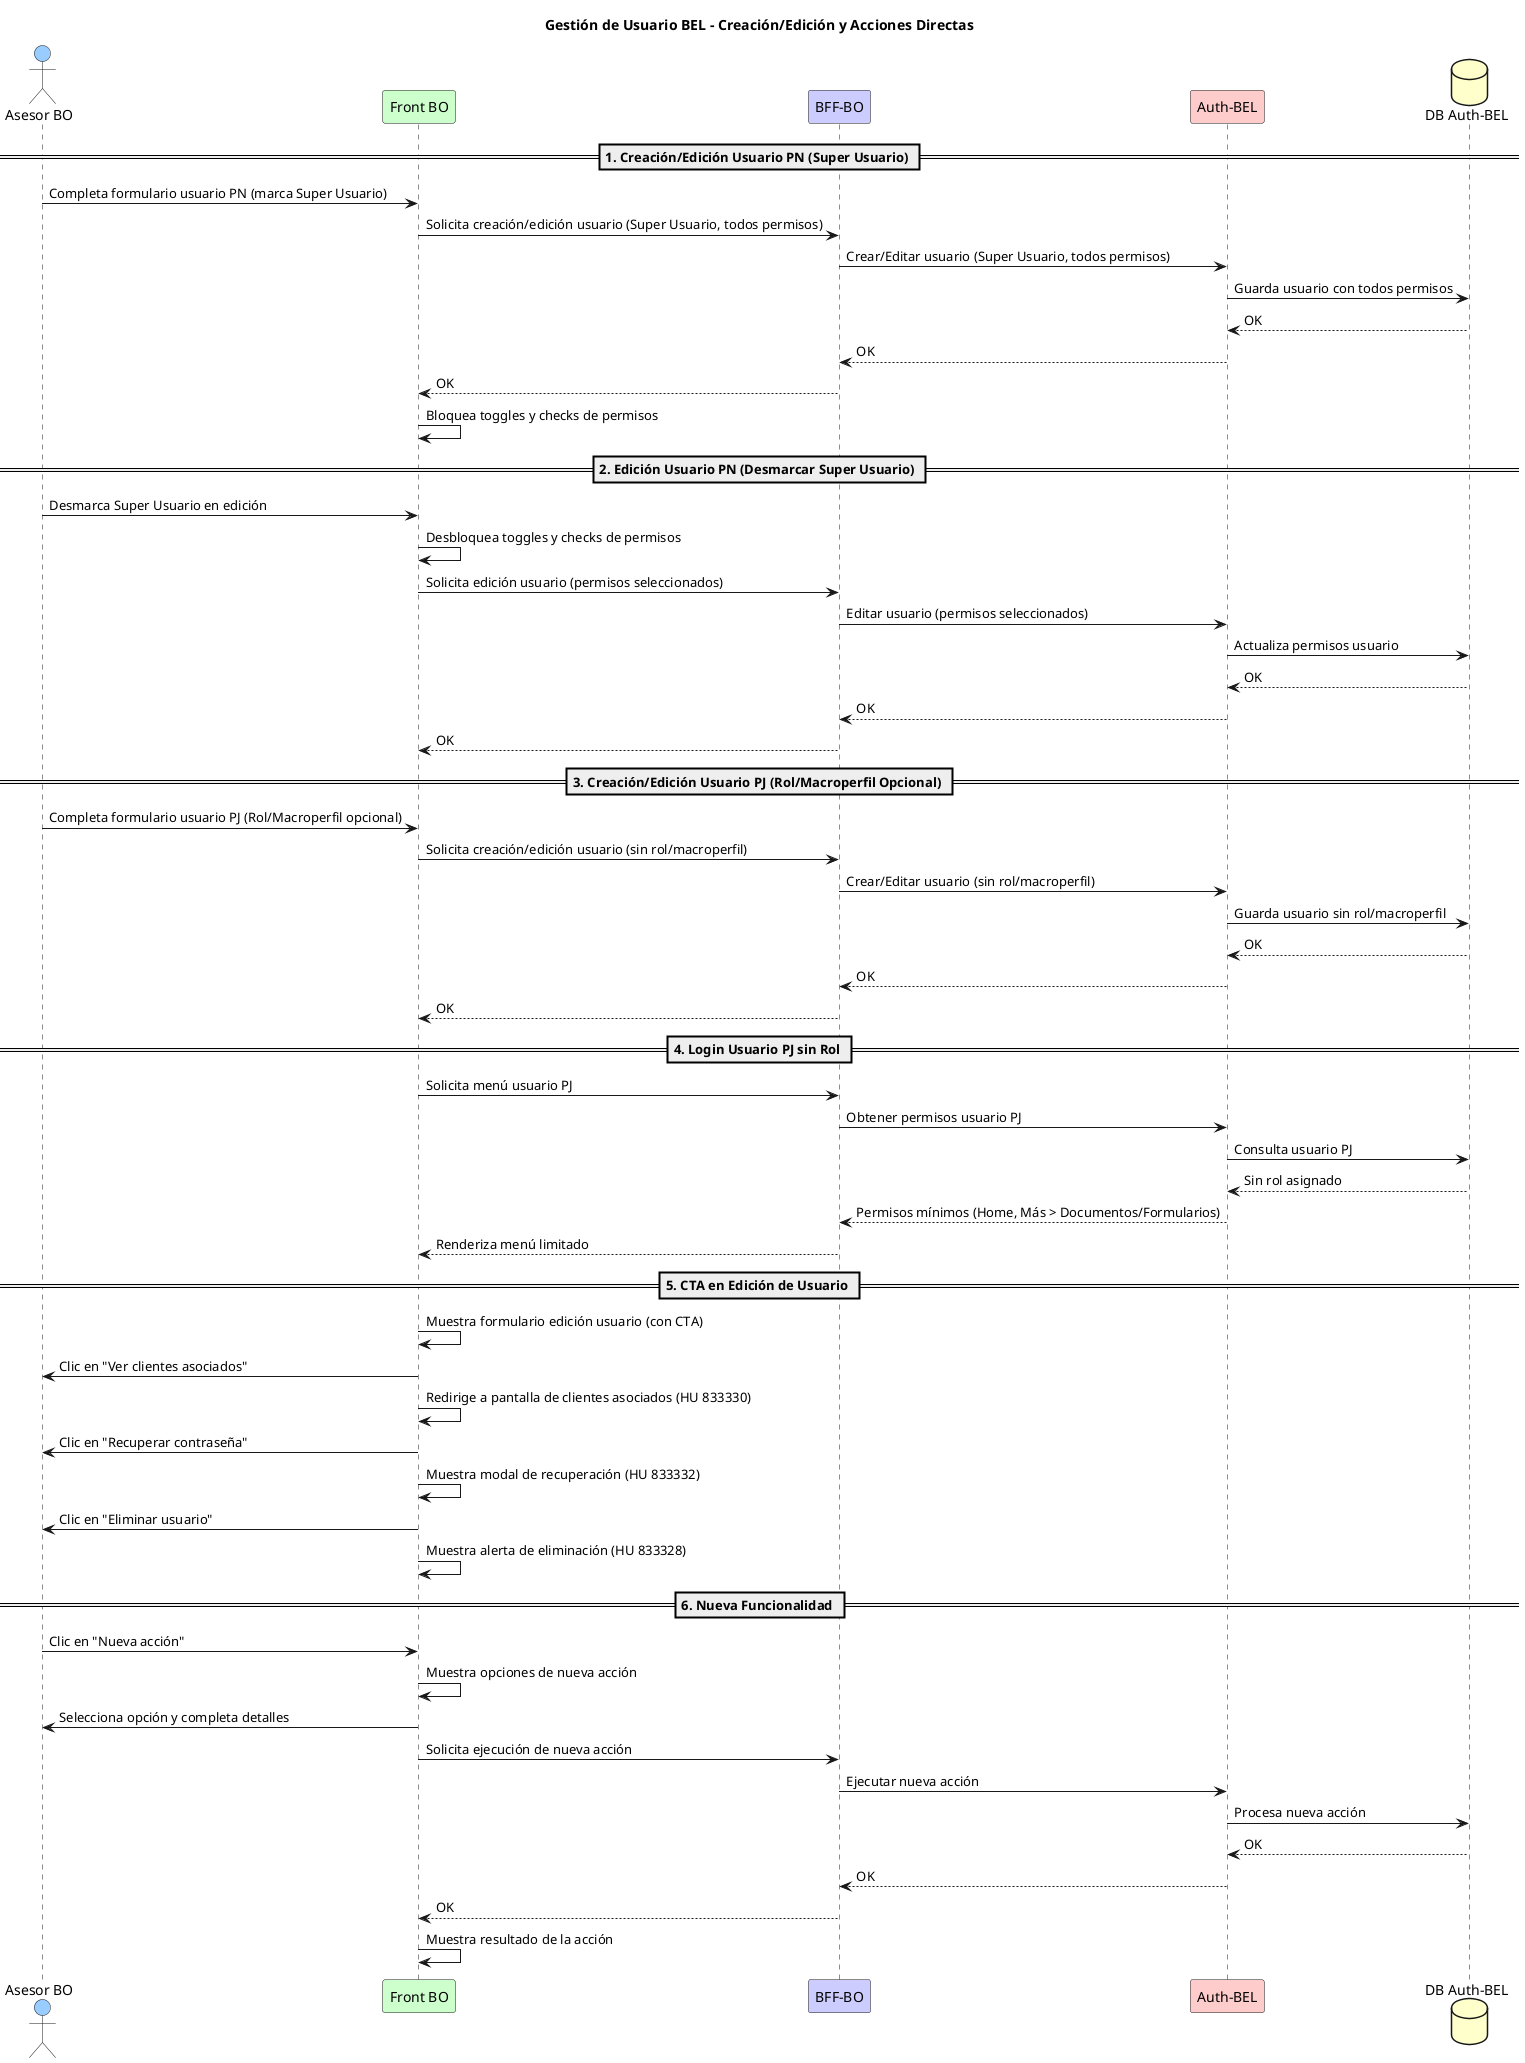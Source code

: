 @startuml HU-907063
title Gestión de Usuario BEL - Creación/Edición y Acciones Directas

actor "Asesor BO" as BO #99ccff
participant "Front BO" as Front #ccffcc
participant "BFF-BO" as BFF #ccccff
participant "Auth-BEL" as Auth #ffcccc
database "DB Auth-BEL" as DB #ffffcc

== 1. Creación/Edición Usuario PN (Super Usuario) ==

BO -> Front : Completa formulario usuario PN (marca Super Usuario)
Front -> BFF : Solicita creación/edición usuario (Super Usuario, todos permisos)
BFF -> Auth : Crear/Editar usuario (Super Usuario, todos permisos)
Auth -> DB : Guarda usuario con todos permisos
DB --> Auth : OK
Auth --> BFF : OK
BFF --> Front : OK
Front -> Front : Bloquea toggles y checks de permisos

== 2. Edición Usuario PN (Desmarcar Super Usuario) ==

BO -> Front : Desmarca Super Usuario en edición
Front -> Front : Desbloquea toggles y checks de permisos
Front -> BFF : Solicita edición usuario (permisos seleccionados)
BFF -> Auth : Editar usuario (permisos seleccionados)
Auth -> DB : Actualiza permisos usuario
DB --> Auth : OK
Auth --> BFF : OK
BFF --> Front : OK

== 3. Creación/Edición Usuario PJ (Rol/Macroperfil Opcional) ==

BO -> Front : Completa formulario usuario PJ (Rol/Macroperfil opcional)
Front -> BFF : Solicita creación/edición usuario (sin rol/macroperfil)
BFF -> Auth : Crear/Editar usuario (sin rol/macroperfil)
Auth -> DB : Guarda usuario sin rol/macroperfil
DB --> Auth : OK
Auth --> BFF : OK
BFF --> Front : OK

== 4. Login Usuario PJ sin Rol ==

Front -> BFF : Solicita menú usuario PJ
BFF -> Auth : Obtener permisos usuario PJ
Auth -> DB : Consulta usuario PJ
DB --> Auth : Sin rol asignado
Auth --> BFF : Permisos mínimos (Home, Más > Documentos/Formularios)
BFF --> Front : Renderiza menú limitado

== 5. CTA en Edición de Usuario ==

Front -> Front : Muestra formulario edición usuario (con CTA)
Front -> BO : Clic en "Ver clientes asociados"
Front -> Front : Redirige a pantalla de clientes asociados (HU 833330)

Front -> BO : Clic en "Recuperar contraseña"
Front -> Front : Muestra modal de recuperación (HU 833332)

Front -> BO : Clic en "Eliminar usuario"
Front -> Front : Muestra alerta de eliminación (HU 833328)

== 6. Nueva Funcionalidad ==

BO -> Front : Clic en "Nueva acción"
Front -> Front : Muestra opciones de nueva acción
Front -> BO : Selecciona opción y completa detalles
Front -> BFF : Solicita ejecución de nueva acción
BFF -> Auth : Ejecutar nueva acción
Auth -> DB : Procesa nueva acción
DB --> Auth : OK
Auth --> BFF : OK
BFF --> Front : OK
Front -> Front : Muestra resultado de la acción

@enduml